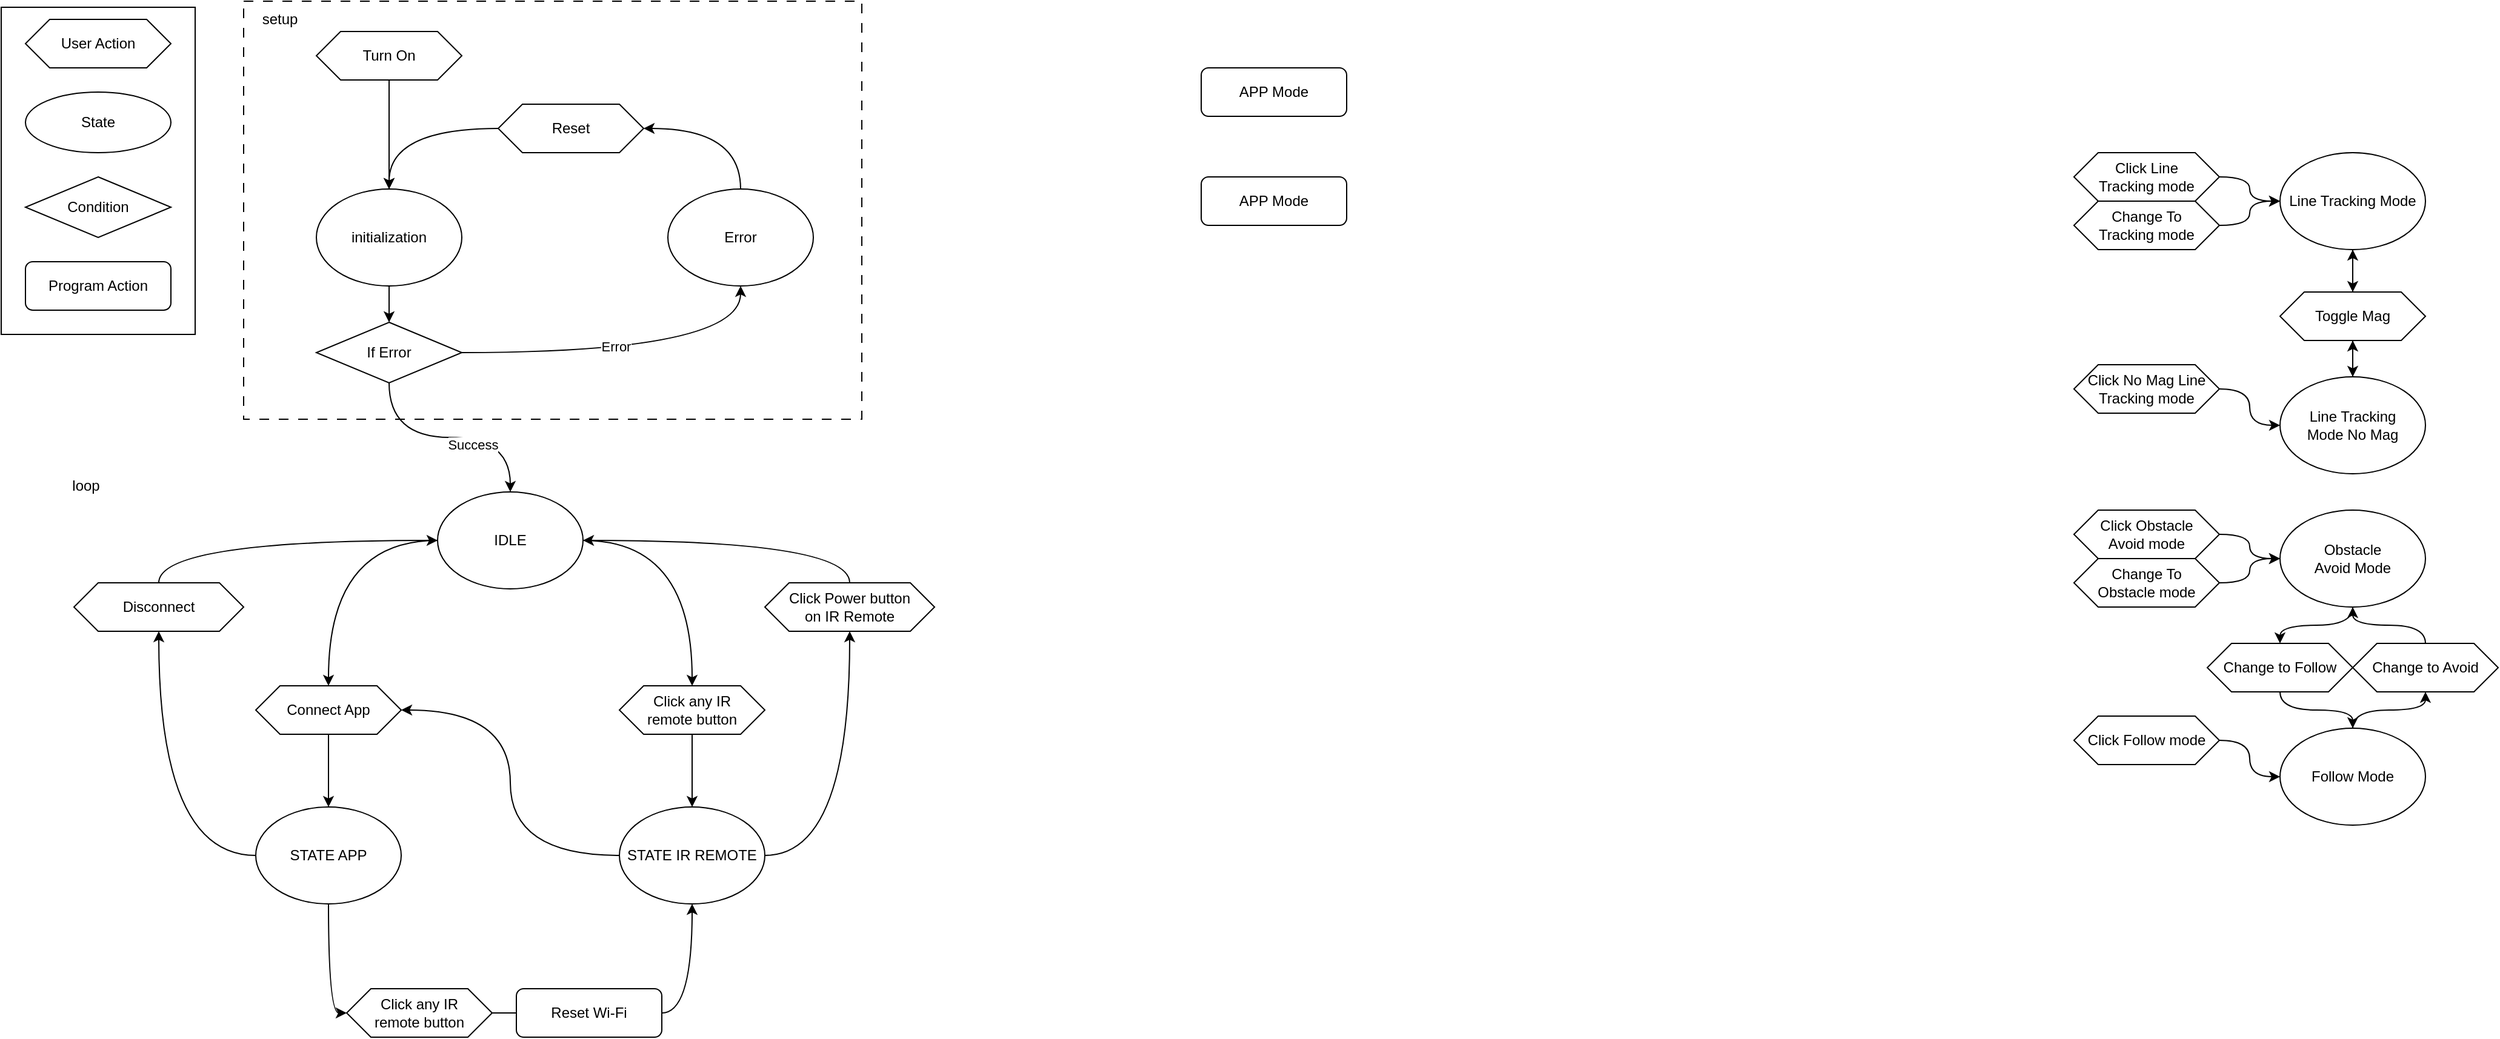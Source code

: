 <mxfile>
    <diagram id="I-Ojz37kaBZTnpZkOKd1" name="Page-1">
        <mxGraphModel dx="1103" dy="784" grid="1" gridSize="10" guides="1" tooltips="1" connect="1" arrows="1" fold="1" page="1" pageScale="1" pageWidth="850" pageHeight="1100" math="0" shadow="0">
            <root>
                <mxCell id="0"/>
                <mxCell id="1" parent="0"/>
                <mxCell id="121" value="" style="rounded=0;whiteSpace=wrap;html=1;dashed=1;dashPattern=8 8;" vertex="1" parent="1">
                    <mxGeometry x="210" y="5" width="510" height="345" as="geometry"/>
                </mxCell>
                <mxCell id="4" value="" style="rounded=0;whiteSpace=wrap;html=1;" parent="1" vertex="1">
                    <mxGeometry x="10" y="10" width="160" height="270" as="geometry"/>
                </mxCell>
                <mxCell id="14" style="edgeStyle=orthogonalEdgeStyle;curved=1;html=1;entryX=0.5;entryY=0;entryDx=0;entryDy=0;" parent="1" source="2" target="10" edge="1">
                    <mxGeometry relative="1" as="geometry"/>
                </mxCell>
                <mxCell id="2" value="initialization" style="ellipse;whiteSpace=wrap;html=1;" parent="1" vertex="1">
                    <mxGeometry x="270" y="160" width="120" height="80" as="geometry"/>
                </mxCell>
                <mxCell id="3" value="User Action" style="shape=hexagon;perimeter=hexagonPerimeter2;whiteSpace=wrap;html=1;fixedSize=1;" parent="1" vertex="1">
                    <mxGeometry x="30" y="20" width="120" height="40" as="geometry"/>
                </mxCell>
                <mxCell id="6" style="edgeStyle=orthogonalEdgeStyle;html=1;entryX=0.5;entryY=0;entryDx=0;entryDy=0;curved=1;" parent="1" source="5" target="2" edge="1">
                    <mxGeometry relative="1" as="geometry"/>
                </mxCell>
                <mxCell id="5" value="Turn On" style="shape=hexagon;perimeter=hexagonPerimeter2;whiteSpace=wrap;html=1;fixedSize=1;" parent="1" vertex="1">
                    <mxGeometry x="270" y="30" width="120" height="40" as="geometry"/>
                </mxCell>
                <mxCell id="8" value="State" style="ellipse;whiteSpace=wrap;html=1;" parent="1" vertex="1">
                    <mxGeometry x="30" y="80" width="120" height="50" as="geometry"/>
                </mxCell>
                <mxCell id="9" value="Condition" style="rhombus;whiteSpace=wrap;html=1;" parent="1" vertex="1">
                    <mxGeometry x="30" y="150" width="120" height="50" as="geometry"/>
                </mxCell>
                <mxCell id="15" style="edgeStyle=orthogonalEdgeStyle;curved=1;html=1;entryX=0.5;entryY=1;entryDx=0;entryDy=0;" parent="1" source="10" target="11" edge="1">
                    <mxGeometry relative="1" as="geometry"/>
                </mxCell>
                <mxCell id="16" value="Error" style="edgeLabel;html=1;align=center;verticalAlign=middle;resizable=0;points=[];" parent="15" vertex="1" connectable="0">
                    <mxGeometry x="0.363" y="44" relative="1" as="geometry">
                        <mxPoint x="-67" y="39" as="offset"/>
                    </mxGeometry>
                </mxCell>
                <mxCell id="20" style="edgeStyle=orthogonalEdgeStyle;curved=1;html=1;entryX=0.5;entryY=0;entryDx=0;entryDy=0;exitX=0.5;exitY=1;exitDx=0;exitDy=0;startArrow=none;" parent="1" source="19" edge="1">
                    <mxGeometry relative="1" as="geometry">
                        <mxPoint x="429.58" y="267" as="sourcePoint"/>
                        <mxPoint x="429.58" y="490" as="targetPoint"/>
                    </mxGeometry>
                </mxCell>
                <mxCell id="118" style="edgeStyle=orthogonalEdgeStyle;curved=1;html=1;entryX=0.5;entryY=0;entryDx=0;entryDy=0;" edge="1" parent="1" source="10" target="19">
                    <mxGeometry relative="1" as="geometry"/>
                </mxCell>
                <mxCell id="119" value="Success" style="edgeLabel;html=1;align=center;verticalAlign=middle;resizable=0;points=[];" vertex="1" connectable="0" parent="118">
                    <mxGeometry x="0.197" y="-6" relative="1" as="geometry">
                        <mxPoint as="offset"/>
                    </mxGeometry>
                </mxCell>
                <mxCell id="10" value="If Error" style="rhombus;whiteSpace=wrap;html=1;" parent="1" vertex="1">
                    <mxGeometry x="270" y="270" width="120" height="50" as="geometry"/>
                </mxCell>
                <mxCell id="17" style="edgeStyle=orthogonalEdgeStyle;curved=1;html=1;entryX=1;entryY=0.5;entryDx=0;entryDy=0;exitX=0.5;exitY=0;exitDx=0;exitDy=0;" parent="1" source="11" target="13" edge="1">
                    <mxGeometry relative="1" as="geometry"/>
                </mxCell>
                <mxCell id="11" value="Error" style="ellipse;whiteSpace=wrap;html=1;" parent="1" vertex="1">
                    <mxGeometry x="560" y="160" width="120" height="80" as="geometry"/>
                </mxCell>
                <mxCell id="18" style="edgeStyle=orthogonalEdgeStyle;curved=1;html=1;entryX=0.5;entryY=0;entryDx=0;entryDy=0;" parent="1" source="13" target="2" edge="1">
                    <mxGeometry relative="1" as="geometry"/>
                </mxCell>
                <mxCell id="13" value="Reset" style="shape=hexagon;perimeter=hexagonPerimeter2;whiteSpace=wrap;html=1;fixedSize=1;" parent="1" vertex="1">
                    <mxGeometry x="420" y="90" width="120" height="40" as="geometry"/>
                </mxCell>
                <mxCell id="25" style="edgeStyle=orthogonalEdgeStyle;curved=1;html=1;" parent="1" source="88" target="23" edge="1">
                    <mxGeometry relative="1" as="geometry">
                        <mxPoint x="780" y="283" as="sourcePoint"/>
                    </mxGeometry>
                </mxCell>
                <mxCell id="46" style="edgeStyle=orthogonalEdgeStyle;curved=1;html=1;entryX=0;entryY=0.5;entryDx=0;entryDy=0;startArrow=none;" parent="1" source="48" target="40" edge="1">
                    <mxGeometry relative="1" as="geometry"/>
                </mxCell>
                <mxCell id="98" style="edgeStyle=orthogonalEdgeStyle;curved=1;html=1;exitX=1;exitY=0.5;exitDx=0;exitDy=0;" edge="1" parent="1" source="23" target="34">
                    <mxGeometry relative="1" as="geometry"/>
                </mxCell>
                <mxCell id="101" style="edgeStyle=orthogonalEdgeStyle;curved=1;html=1;entryX=1;entryY=0.5;entryDx=0;entryDy=0;" edge="1" parent="1" source="23" target="27">
                    <mxGeometry relative="1" as="geometry"/>
                </mxCell>
                <mxCell id="23" value="STATE IR REMOTE" style="ellipse;whiteSpace=wrap;html=1;" parent="1" vertex="1">
                    <mxGeometry x="520" y="670" width="120" height="80" as="geometry"/>
                </mxCell>
                <mxCell id="45" style="edgeStyle=orthogonalEdgeStyle;curved=1;html=1;entryX=0;entryY=0.5;entryDx=0;entryDy=0;startArrow=none;" parent="1" source="51" target="40" edge="1">
                    <mxGeometry relative="1" as="geometry"/>
                </mxCell>
                <mxCell id="104" style="edgeStyle=orthogonalEdgeStyle;curved=1;html=1;exitX=0;exitY=0.5;exitDx=0;exitDy=0;" edge="1" parent="1" source="26" target="38">
                    <mxGeometry relative="1" as="geometry"/>
                </mxCell>
                <mxCell id="112" style="edgeStyle=orthogonalEdgeStyle;curved=1;html=1;entryX=0;entryY=0.5;entryDx=0;entryDy=0;exitX=0.5;exitY=1;exitDx=0;exitDy=0;" edge="1" parent="1" source="26" target="110">
                    <mxGeometry relative="1" as="geometry"/>
                </mxCell>
                <mxCell id="26" value="STATE APP" style="ellipse;whiteSpace=wrap;html=1;" parent="1" vertex="1">
                    <mxGeometry x="220" y="670" width="120" height="80" as="geometry"/>
                </mxCell>
                <mxCell id="29" style="edgeStyle=orthogonalEdgeStyle;curved=1;html=1;entryX=0.5;entryY=0;entryDx=0;entryDy=0;" parent="1" source="27" target="26" edge="1">
                    <mxGeometry relative="1" as="geometry"/>
                </mxCell>
                <mxCell id="27" value="Connect App" style="shape=hexagon;perimeter=hexagonPerimeter2;whiteSpace=wrap;html=1;fixedSize=1;" parent="1" vertex="1">
                    <mxGeometry x="220" y="570" width="120" height="40" as="geometry"/>
                </mxCell>
                <mxCell id="36" style="edgeStyle=orthogonalEdgeStyle;curved=1;html=1;exitX=0.5;exitY=0;exitDx=0;exitDy=0;" parent="1" source="34" target="19" edge="1">
                    <mxGeometry relative="1" as="geometry"/>
                </mxCell>
                <mxCell id="34" value="Click Power&amp;nbsp;button &lt;br&gt;on IR Remote" style="shape=hexagon;perimeter=hexagonPerimeter2;whiteSpace=wrap;html=1;fixedSize=1;" parent="1" vertex="1">
                    <mxGeometry x="640" y="485" width="140" height="40" as="geometry"/>
                </mxCell>
                <mxCell id="102" style="edgeStyle=orthogonalEdgeStyle;curved=1;html=1;exitX=0.5;exitY=0;exitDx=0;exitDy=0;" edge="1" parent="1" source="38" target="19">
                    <mxGeometry relative="1" as="geometry"/>
                </mxCell>
                <mxCell id="38" value="Disconnect" style="shape=hexagon;perimeter=hexagonPerimeter2;whiteSpace=wrap;html=1;fixedSize=1;" parent="1" vertex="1">
                    <mxGeometry x="70" y="485" width="140" height="40" as="geometry"/>
                </mxCell>
                <mxCell id="60" style="edgeStyle=orthogonalEdgeStyle;curved=1;html=1;exitX=0.5;exitY=1;exitDx=0;exitDy=0;entryX=0.5;entryY=0;entryDx=0;entryDy=0;" parent="1" source="40" target="59" edge="1">
                    <mxGeometry relative="1" as="geometry"/>
                </mxCell>
                <mxCell id="40" value="Line Tracking Mode" style="ellipse;whiteSpace=wrap;html=1;" parent="1" vertex="1">
                    <mxGeometry x="1890" y="130" width="120" height="80" as="geometry"/>
                </mxCell>
                <mxCell id="65" style="edgeStyle=orthogonalEdgeStyle;curved=1;html=1;" parent="1" source="41" target="59" edge="1">
                    <mxGeometry relative="1" as="geometry"/>
                </mxCell>
                <mxCell id="41" value="Line Tracking&lt;br&gt;Mode No Mag" style="ellipse;whiteSpace=wrap;html=1;" parent="1" vertex="1">
                    <mxGeometry x="1890" y="315" width="120" height="80" as="geometry"/>
                </mxCell>
                <mxCell id="48" value="Click Line&lt;br&gt;Tracking mode" style="shape=hexagon;perimeter=hexagonPerimeter2;whiteSpace=wrap;html=1;fixedSize=1;" parent="1" vertex="1">
                    <mxGeometry x="1720" y="130" width="120" height="40" as="geometry"/>
                </mxCell>
                <mxCell id="51" value="Change To&lt;br&gt;Tracking mode" style="shape=hexagon;perimeter=hexagonPerimeter2;whiteSpace=wrap;html=1;fixedSize=1;" parent="1" vertex="1">
                    <mxGeometry x="1720" y="170" width="120" height="40" as="geometry"/>
                </mxCell>
                <mxCell id="57" style="edgeStyle=orthogonalEdgeStyle;curved=1;html=1;exitX=1;exitY=0.5;exitDx=0;exitDy=0;entryX=0;entryY=0.5;entryDx=0;entryDy=0;" parent="1" source="53" target="41" edge="1">
                    <mxGeometry relative="1" as="geometry"/>
                </mxCell>
                <mxCell id="53" value="Click No Mag Line&lt;br&gt;Tracking mode" style="shape=hexagon;perimeter=hexagonPerimeter2;whiteSpace=wrap;html=1;fixedSize=1;" parent="1" vertex="1">
                    <mxGeometry x="1720" y="305" width="120" height="40" as="geometry"/>
                </mxCell>
                <mxCell id="61" style="edgeStyle=orthogonalEdgeStyle;curved=1;html=1;exitX=0.5;exitY=1;exitDx=0;exitDy=0;entryX=0.5;entryY=0;entryDx=0;entryDy=0;" parent="1" source="59" target="41" edge="1">
                    <mxGeometry relative="1" as="geometry"/>
                </mxCell>
                <mxCell id="66" style="edgeStyle=orthogonalEdgeStyle;curved=1;html=1;" parent="1" source="59" target="40" edge="1">
                    <mxGeometry relative="1" as="geometry"/>
                </mxCell>
                <mxCell id="59" value="Toggle Mag" style="shape=hexagon;perimeter=hexagonPerimeter2;whiteSpace=wrap;html=1;fixedSize=1;" parent="1" vertex="1">
                    <mxGeometry x="1890" y="245" width="120" height="40" as="geometry"/>
                </mxCell>
                <mxCell id="67" style="edgeStyle=orthogonalEdgeStyle;curved=1;html=1;entryX=0;entryY=0.5;entryDx=0;entryDy=0;startArrow=none;" parent="1" source="70" target="69" edge="1">
                    <mxGeometry relative="1" as="geometry"/>
                </mxCell>
                <mxCell id="68" style="edgeStyle=orthogonalEdgeStyle;curved=1;html=1;entryX=0;entryY=0.5;entryDx=0;entryDy=0;startArrow=none;" parent="1" source="71" target="69" edge="1">
                    <mxGeometry relative="1" as="geometry"/>
                </mxCell>
                <mxCell id="81" style="edgeStyle=orthogonalEdgeStyle;curved=1;html=1;" parent="1" source="69" target="79" edge="1">
                    <mxGeometry relative="1" as="geometry"/>
                </mxCell>
                <mxCell id="69" value="Obstacle&lt;br&gt;Avoid Mode" style="ellipse;whiteSpace=wrap;html=1;" parent="1" vertex="1">
                    <mxGeometry x="1890" y="425" width="120" height="80" as="geometry"/>
                </mxCell>
                <mxCell id="70" value="Click Obstacle&lt;br&gt;Avoid mode" style="shape=hexagon;perimeter=hexagonPerimeter2;whiteSpace=wrap;html=1;fixedSize=1;" parent="1" vertex="1">
                    <mxGeometry x="1720" y="425" width="120" height="40" as="geometry"/>
                </mxCell>
                <mxCell id="71" value="Change To&lt;br&gt;Obstacle&amp;nbsp;mode" style="shape=hexagon;perimeter=hexagonPerimeter2;whiteSpace=wrap;html=1;fixedSize=1;" parent="1" vertex="1">
                    <mxGeometry x="1720" y="465" width="120" height="40" as="geometry"/>
                </mxCell>
                <mxCell id="86" style="edgeStyle=orthogonalEdgeStyle;curved=1;html=1;" parent="1" source="75" target="84" edge="1">
                    <mxGeometry relative="1" as="geometry"/>
                </mxCell>
                <mxCell id="75" value="Follow Mode" style="ellipse;whiteSpace=wrap;html=1;" parent="1" vertex="1">
                    <mxGeometry x="1890" y="605" width="120" height="80" as="geometry"/>
                </mxCell>
                <mxCell id="76" style="edgeStyle=orthogonalEdgeStyle;curved=1;html=1;exitX=1;exitY=0.5;exitDx=0;exitDy=0;entryX=0;entryY=0.5;entryDx=0;entryDy=0;" parent="1" source="77" target="75" edge="1">
                    <mxGeometry relative="1" as="geometry"/>
                </mxCell>
                <mxCell id="77" value="Click Follow&amp;nbsp;mode" style="shape=hexagon;perimeter=hexagonPerimeter2;whiteSpace=wrap;html=1;fixedSize=1;" parent="1" vertex="1">
                    <mxGeometry x="1720" y="595" width="120" height="40" as="geometry"/>
                </mxCell>
                <mxCell id="83" style="edgeStyle=orthogonalEdgeStyle;curved=1;html=1;" parent="1" source="79" target="75" edge="1">
                    <mxGeometry relative="1" as="geometry"/>
                </mxCell>
                <mxCell id="79" value="Change to Follow" style="shape=hexagon;perimeter=hexagonPerimeter2;whiteSpace=wrap;html=1;fixedSize=1;" parent="1" vertex="1">
                    <mxGeometry x="1830" y="535" width="120" height="40" as="geometry"/>
                </mxCell>
                <mxCell id="85" style="edgeStyle=orthogonalEdgeStyle;curved=1;html=1;" parent="1" source="84" target="69" edge="1">
                    <mxGeometry relative="1" as="geometry"/>
                </mxCell>
                <mxCell id="84" value="Change to Avoid" style="shape=hexagon;perimeter=hexagonPerimeter2;whiteSpace=wrap;html=1;fixedSize=1;" parent="1" vertex="1">
                    <mxGeometry x="1950" y="535" width="120" height="40" as="geometry"/>
                </mxCell>
                <mxCell id="88" value="Click any IR&lt;br&gt;remote button" style="shape=hexagon;perimeter=hexagonPerimeter2;whiteSpace=wrap;html=1;fixedSize=1;" vertex="1" parent="1">
                    <mxGeometry x="520" y="570" width="120" height="40" as="geometry"/>
                </mxCell>
                <mxCell id="99" style="edgeStyle=orthogonalEdgeStyle;curved=1;html=1;entryX=0.5;entryY=0;entryDx=0;entryDy=0;" edge="1" parent="1" source="19" target="88">
                    <mxGeometry relative="1" as="geometry"/>
                </mxCell>
                <mxCell id="107" style="edgeStyle=orthogonalEdgeStyle;curved=1;html=1;" edge="1" parent="1" source="19" target="27">
                    <mxGeometry relative="1" as="geometry"/>
                </mxCell>
                <mxCell id="19" value="IDLE" style="ellipse;whiteSpace=wrap;html=1;" parent="1" vertex="1">
                    <mxGeometry x="370" y="410" width="120" height="80" as="geometry"/>
                </mxCell>
                <mxCell id="108" value="Program Action" style="rounded=1;whiteSpace=wrap;html=1;" vertex="1" parent="1">
                    <mxGeometry x="30" y="220" width="120" height="40" as="geometry"/>
                </mxCell>
                <mxCell id="113" style="edgeStyle=orthogonalEdgeStyle;curved=1;html=1;exitX=1;exitY=0.5;exitDx=0;exitDy=0;startArrow=none;" edge="1" parent="1" source="109" target="23">
                    <mxGeometry relative="1" as="geometry"/>
                </mxCell>
                <mxCell id="110" value="Click any IR&lt;br&gt;remote button" style="shape=hexagon;perimeter=hexagonPerimeter2;whiteSpace=wrap;html=1;fixedSize=1;" vertex="1" parent="1">
                    <mxGeometry x="295" y="820" width="120" height="40" as="geometry"/>
                </mxCell>
                <mxCell id="114" value="" style="edgeStyle=orthogonalEdgeStyle;curved=1;html=1;exitX=1;exitY=0.5;exitDx=0;exitDy=0;endArrow=none;" edge="1" parent="1" source="110" target="109">
                    <mxGeometry relative="1" as="geometry">
                        <mxPoint x="490" y="832" as="sourcePoint"/>
                        <mxPoint x="540" y="765" as="targetPoint"/>
                    </mxGeometry>
                </mxCell>
                <mxCell id="109" value="Reset Wi-Fi" style="rounded=1;whiteSpace=wrap;html=1;" vertex="1" parent="1">
                    <mxGeometry x="435" y="820" width="120" height="40" as="geometry"/>
                </mxCell>
                <mxCell id="122" value="setup" style="text;html=1;strokeColor=none;fillColor=none;align=center;verticalAlign=middle;whiteSpace=wrap;rounded=0;dashed=1;dashPattern=8 8;" vertex="1" parent="1">
                    <mxGeometry x="210" y="5" width="60" height="30" as="geometry"/>
                </mxCell>
                <mxCell id="124" value="loop" style="text;html=1;strokeColor=none;fillColor=none;align=center;verticalAlign=middle;whiteSpace=wrap;rounded=0;dashed=1;dashPattern=8 8;" vertex="1" parent="1">
                    <mxGeometry x="50" y="390" width="60" height="30" as="geometry"/>
                </mxCell>
                <mxCell id="125" value="APP Mode" style="rounded=1;whiteSpace=wrap;html=1;" vertex="1" parent="1">
                    <mxGeometry x="1000" y="60" width="120" height="40" as="geometry"/>
                </mxCell>
                <mxCell id="126" value="APP Mode" style="rounded=1;whiteSpace=wrap;html=1;" vertex="1" parent="1">
                    <mxGeometry x="1000" y="150" width="120" height="40" as="geometry"/>
                </mxCell>
            </root>
        </mxGraphModel>
    </diagram>
</mxfile>